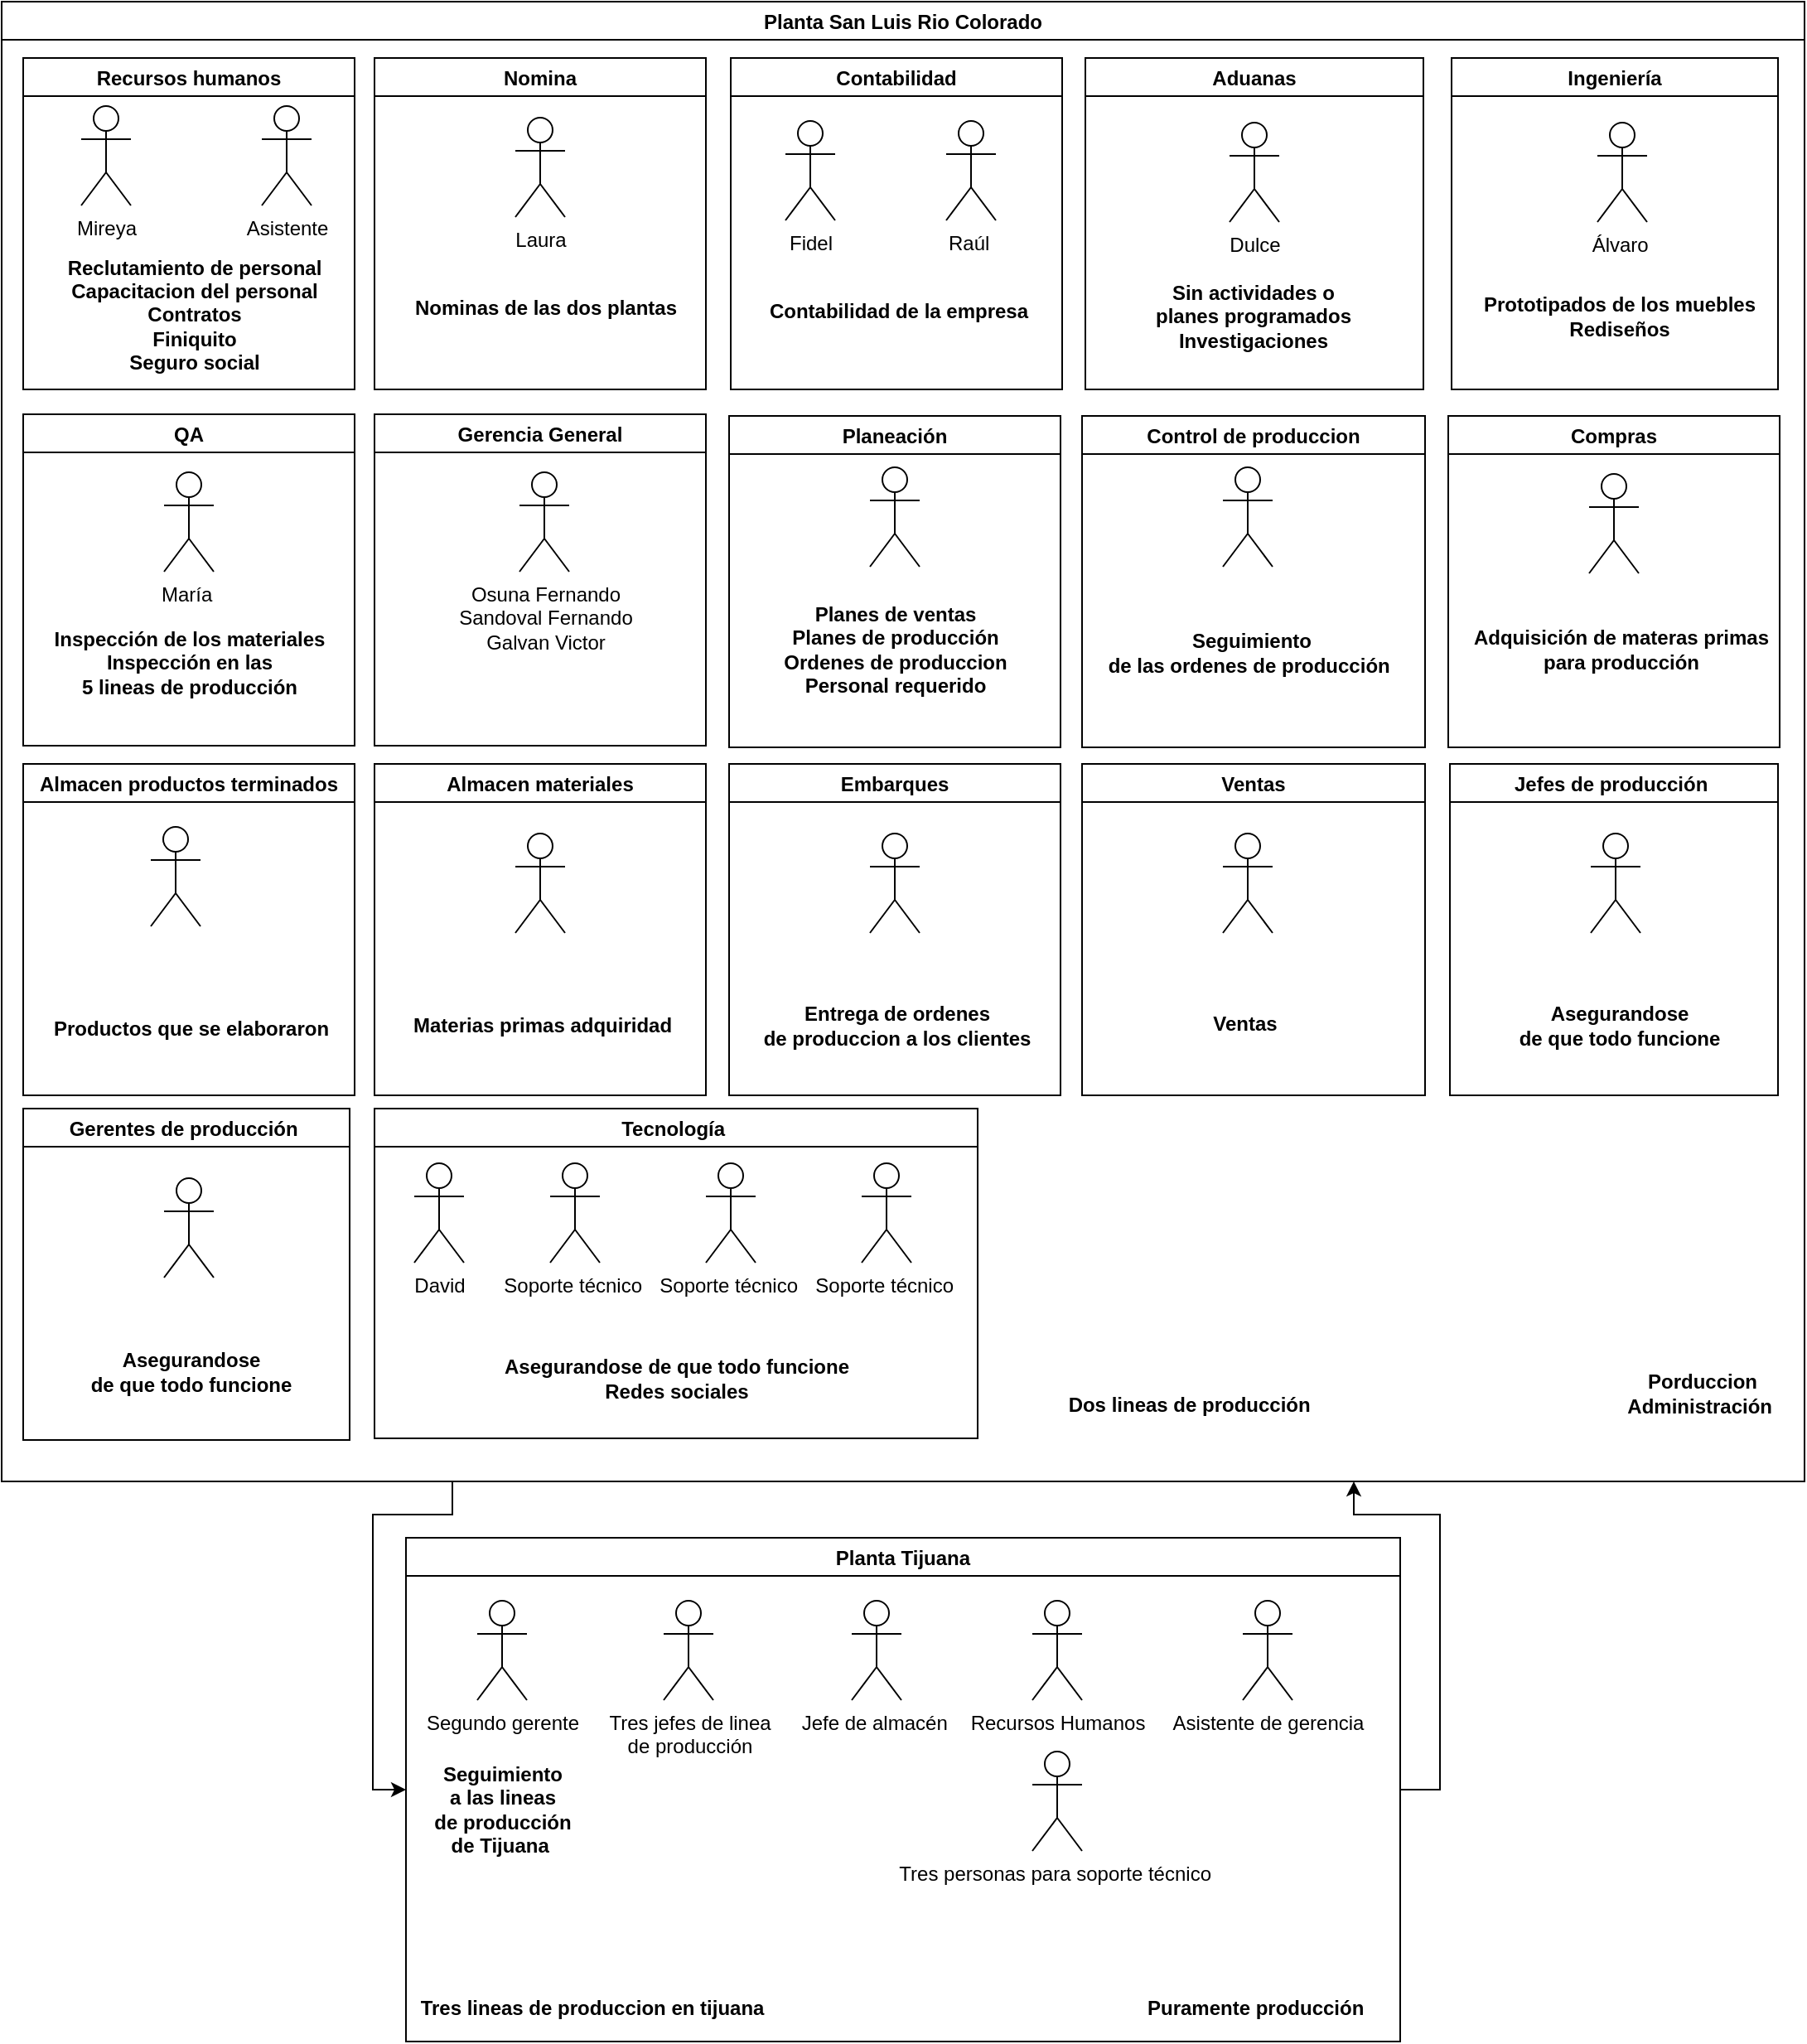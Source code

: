 <mxfile version="16.5.1" type="device"><diagram id="2GfOnXtAme6El3QbkSGQ" name="Página-1"><mxGraphModel dx="770" dy="998" grid="0" gridSize="10" guides="1" tooltips="1" connect="1" arrows="1" fold="1" page="1" pageScale="1" pageWidth="827" pageHeight="1169" math="0" shadow="0"><root><mxCell id="0"/><mxCell id="1" parent="0"/><mxCell id="Eqwr5n-x2cK7aP-_j9Wb-76" style="edgeStyle=orthogonalEdgeStyle;rounded=0;orthogonalLoop=1;jettySize=auto;html=1;exitX=0.25;exitY=1;exitDx=0;exitDy=0;entryX=0;entryY=0.5;entryDx=0;entryDy=0;" edge="1" parent="1" source="hTtmOFPJ6WPU-ZxyYtrE-2" target="hTtmOFPJ6WPU-ZxyYtrE-3"><mxGeometry relative="1" as="geometry"/></mxCell><mxCell id="Eqwr5n-x2cK7aP-_j9Wb-78" style="edgeStyle=orthogonalEdgeStyle;rounded=0;orthogonalLoop=1;jettySize=auto;html=1;exitX=0.75;exitY=1;exitDx=0;exitDy=0;entryX=1;entryY=0.5;entryDx=0;entryDy=0;startArrow=classic;startFill=1;endArrow=none;endFill=0;" edge="1" parent="1" source="hTtmOFPJ6WPU-ZxyYtrE-2" target="hTtmOFPJ6WPU-ZxyYtrE-3"><mxGeometry relative="1" as="geometry"><Array as="points"><mxPoint x="1657" y="930"/><mxPoint x="1709" y="930"/><mxPoint x="1709" y="1096"/></Array></mxGeometry></mxCell><mxCell id="hTtmOFPJ6WPU-ZxyYtrE-2" value="Planta San Luis Rio Colorado" style="swimlane;" parent="1" vertex="1"><mxGeometry x="841" y="17" width="1088" height="893" as="geometry"/></mxCell><mxCell id="hTtmOFPJ6WPU-ZxyYtrE-7" value="Aduanas" style="swimlane;startSize=23;" parent="hTtmOFPJ6WPU-ZxyYtrE-2" vertex="1"><mxGeometry x="654" y="34" width="204" height="200" as="geometry"/></mxCell><mxCell id="hTtmOFPJ6WPU-ZxyYtrE-34" value="Dulce" style="shape=umlActor;verticalLabelPosition=bottom;verticalAlign=top;html=1;outlineConnect=0;" parent="hTtmOFPJ6WPU-ZxyYtrE-7" vertex="1"><mxGeometry x="87" y="39" width="30" height="60" as="geometry"/></mxCell><mxCell id="Eqwr5n-x2cK7aP-_j9Wb-15" value="Sin actividades o &lt;br&gt;planes programados&lt;br&gt;Investigaciones" style="text;html=1;align=center;verticalAlign=middle;resizable=0;points=[];autosize=1;strokeColor=none;fillColor=none;fontStyle=1" vertex="1" parent="hTtmOFPJ6WPU-ZxyYtrE-7"><mxGeometry x="41" y="133" width="120" height="46" as="geometry"/></mxCell><mxCell id="hTtmOFPJ6WPU-ZxyYtrE-8" value="Recursos humanos" style="swimlane;startSize=23;" parent="hTtmOFPJ6WPU-ZxyYtrE-2" vertex="1"><mxGeometry x="13" y="34" width="200" height="200" as="geometry"/></mxCell><mxCell id="Eqwr5n-x2cK7aP-_j9Wb-4" value="Asistente" style="shape=umlActor;verticalLabelPosition=bottom;verticalAlign=top;html=1;outlineConnect=0;" vertex="1" parent="hTtmOFPJ6WPU-ZxyYtrE-8"><mxGeometry x="144" y="29" width="30" height="60" as="geometry"/></mxCell><mxCell id="Eqwr5n-x2cK7aP-_j9Wb-5" value="Reclutamiento de personal&lt;br&gt;Capacitacion del personal&lt;br&gt;Contratos&lt;br&gt;Finiquito&lt;br&gt;Seguro social" style="text;html=1;align=center;verticalAlign=middle;resizable=0;points=[];autosize=1;strokeColor=none;fillColor=none;fontStyle=1" vertex="1" parent="hTtmOFPJ6WPU-ZxyYtrE-8"><mxGeometry x="27" y="118" width="152" height="74" as="geometry"/></mxCell><mxCell id="hTtmOFPJ6WPU-ZxyYtrE-33" value="Mireya" style="shape=umlActor;verticalLabelPosition=bottom;verticalAlign=top;html=1;outlineConnect=0;" parent="hTtmOFPJ6WPU-ZxyYtrE-8" vertex="1"><mxGeometry x="35" y="29" width="30" height="60" as="geometry"/></mxCell><mxCell id="hTtmOFPJ6WPU-ZxyYtrE-9" value="Nomina" style="swimlane;startSize=23;" parent="hTtmOFPJ6WPU-ZxyYtrE-2" vertex="1"><mxGeometry x="225" y="34" width="200" height="200" as="geometry"/></mxCell><mxCell id="Eqwr5n-x2cK7aP-_j9Wb-10" value="Laura" style="shape=umlActor;verticalLabelPosition=bottom;verticalAlign=top;html=1;outlineConnect=0;" vertex="1" parent="hTtmOFPJ6WPU-ZxyYtrE-9"><mxGeometry x="85" y="36" width="30" height="60" as="geometry"/></mxCell><mxCell id="Eqwr5n-x2cK7aP-_j9Wb-11" value="Nominas de las dos plantas&lt;br&gt;" style="text;html=1;align=center;verticalAlign=middle;resizable=0;points=[];autosize=1;strokeColor=none;fillColor=none;fontStyle=1" vertex="1" parent="hTtmOFPJ6WPU-ZxyYtrE-9"><mxGeometry x="24" y="142" width="157" height="18" as="geometry"/></mxCell><mxCell id="hTtmOFPJ6WPU-ZxyYtrE-10" value="Contabilidad" style="swimlane;startSize=23;" parent="hTtmOFPJ6WPU-ZxyYtrE-2" vertex="1"><mxGeometry x="440" y="34" width="200" height="200" as="geometry"/></mxCell><mxCell id="Eqwr5n-x2cK7aP-_j9Wb-12" value="Raúl&amp;nbsp;" style="shape=umlActor;verticalLabelPosition=bottom;verticalAlign=top;html=1;outlineConnect=0;" vertex="1" parent="hTtmOFPJ6WPU-ZxyYtrE-10"><mxGeometry x="130" y="38" width="30" height="60" as="geometry"/></mxCell><mxCell id="Eqwr5n-x2cK7aP-_j9Wb-13" value="Contabilidad de la empresa" style="text;html=1;align=center;verticalAlign=middle;resizable=0;points=[];autosize=1;strokeColor=none;fillColor=none;fontStyle=1" vertex="1" parent="hTtmOFPJ6WPU-ZxyYtrE-10"><mxGeometry x="22.5" y="144" width="156" height="18" as="geometry"/></mxCell><mxCell id="Eqwr5n-x2cK7aP-_j9Wb-14" value="Fidel" style="shape=umlActor;verticalLabelPosition=bottom;verticalAlign=top;html=1;outlineConnect=0;" vertex="1" parent="hTtmOFPJ6WPU-ZxyYtrE-10"><mxGeometry x="33" y="38" width="30" height="60" as="geometry"/></mxCell><mxCell id="hTtmOFPJ6WPU-ZxyYtrE-12" value="Ingeniería" style="swimlane;startSize=23;" parent="hTtmOFPJ6WPU-ZxyYtrE-2" vertex="1"><mxGeometry x="875" y="34" width="197" height="200" as="geometry"/></mxCell><mxCell id="Eqwr5n-x2cK7aP-_j9Wb-16" value="Álvaro&amp;nbsp;" style="shape=umlActor;verticalLabelPosition=bottom;verticalAlign=top;html=1;outlineConnect=0;" vertex="1" parent="hTtmOFPJ6WPU-ZxyYtrE-12"><mxGeometry x="88" y="39" width="30" height="60" as="geometry"/></mxCell><mxCell id="Eqwr5n-x2cK7aP-_j9Wb-17" value="Prototipados de los muebles&lt;br&gt;Rediseños" style="text;html=1;align=center;verticalAlign=middle;resizable=0;points=[];autosize=1;strokeColor=none;fillColor=none;fontStyle=1" vertex="1" parent="hTtmOFPJ6WPU-ZxyYtrE-12"><mxGeometry x="20" y="140" width="161" height="32" as="geometry"/></mxCell><mxCell id="hTtmOFPJ6WPU-ZxyYtrE-13" value="QA" style="swimlane;startSize=23;" parent="hTtmOFPJ6WPU-ZxyYtrE-2" vertex="1"><mxGeometry x="13" y="249" width="200" height="200" as="geometry"/></mxCell><mxCell id="Eqwr5n-x2cK7aP-_j9Wb-18" value="María&amp;nbsp;" style="shape=umlActor;verticalLabelPosition=bottom;verticalAlign=top;html=1;outlineConnect=0;" vertex="1" parent="hTtmOFPJ6WPU-ZxyYtrE-13"><mxGeometry x="85" y="35" width="30" height="60" as="geometry"/></mxCell><mxCell id="Eqwr5n-x2cK7aP-_j9Wb-19" value="Inspección de los materiales&lt;br&gt;Inspección en las &lt;br&gt;5 lineas de producción" style="text;html=1;align=center;verticalAlign=middle;resizable=0;points=[];autosize=1;strokeColor=none;fillColor=none;container=1;fontStyle=1" vertex="1" parent="hTtmOFPJ6WPU-ZxyYtrE-13"><mxGeometry x="19.5" y="127" width="161" height="46" as="geometry"/></mxCell><mxCell id="hTtmOFPJ6WPU-ZxyYtrE-14" value="Gerencia General" style="swimlane;startSize=23;" parent="hTtmOFPJ6WPU-ZxyYtrE-2" vertex="1"><mxGeometry x="225" y="249" width="200" height="200" as="geometry"/></mxCell><mxCell id="Eqwr5n-x2cK7aP-_j9Wb-25" value="Osuna Fernando&lt;br&gt;Sandoval Fernando&lt;br&gt;Galvan Victor" style="shape=umlActor;verticalLabelPosition=bottom;verticalAlign=top;html=1;outlineConnect=0;" vertex="1" parent="hTtmOFPJ6WPU-ZxyYtrE-14"><mxGeometry x="87.5" y="35" width="30" height="60" as="geometry"/></mxCell><mxCell id="hTtmOFPJ6WPU-ZxyYtrE-15" value="Planeación" style="swimlane;startSize=23;" parent="hTtmOFPJ6WPU-ZxyYtrE-2" vertex="1"><mxGeometry x="439" y="250" width="200" height="200" as="geometry"/></mxCell><mxCell id="Eqwr5n-x2cK7aP-_j9Wb-27" value="" style="shape=umlActor;verticalLabelPosition=bottom;verticalAlign=top;html=1;outlineConnect=0;" vertex="1" parent="hTtmOFPJ6WPU-ZxyYtrE-15"><mxGeometry x="85" y="31" width="30" height="60" as="geometry"/></mxCell><mxCell id="Eqwr5n-x2cK7aP-_j9Wb-28" value="Planes de ventas&lt;br&gt;Planes de producción&lt;br&gt;Ordenes de produccion&lt;br&gt;Personal requerido&lt;br&gt;" style="text;html=1;align=center;verticalAlign=middle;resizable=0;points=[];autosize=1;strokeColor=none;fillColor=none;container=1;fontStyle=1" vertex="1" parent="hTtmOFPJ6WPU-ZxyYtrE-15"><mxGeometry x="32.5" y="111" width="135" height="60" as="geometry"/></mxCell><mxCell id="hTtmOFPJ6WPU-ZxyYtrE-16" value="Control de produccion" style="swimlane;startSize=23;" parent="hTtmOFPJ6WPU-ZxyYtrE-2" vertex="1"><mxGeometry x="652" y="250" width="207" height="200" as="geometry"/></mxCell><mxCell id="Eqwr5n-x2cK7aP-_j9Wb-29" value="Seguimiento &lt;br&gt;de las ordenes de producción&amp;nbsp;" style="text;html=1;align=center;verticalAlign=middle;resizable=0;points=[];autosize=1;strokeColor=none;fillColor=none;container=1;fontStyle=1" vertex="1" parent="hTtmOFPJ6WPU-ZxyYtrE-16"><mxGeometry x="16.5" y="127" width="171" height="32" as="geometry"/></mxCell><mxCell id="Eqwr5n-x2cK7aP-_j9Wb-30" value="" style="shape=umlActor;verticalLabelPosition=bottom;verticalAlign=top;html=1;outlineConnect=0;" vertex="1" parent="hTtmOFPJ6WPU-ZxyYtrE-16"><mxGeometry x="85" y="31" width="30" height="60" as="geometry"/></mxCell><mxCell id="hTtmOFPJ6WPU-ZxyYtrE-29" value="Compras" style="swimlane;startSize=23;" parent="hTtmOFPJ6WPU-ZxyYtrE-2" vertex="1"><mxGeometry x="873" y="250" width="200" height="200" as="geometry"/></mxCell><mxCell id="Eqwr5n-x2cK7aP-_j9Wb-33" value="" style="shape=umlActor;verticalLabelPosition=bottom;verticalAlign=top;html=1;outlineConnect=0;" vertex="1" parent="hTtmOFPJ6WPU-ZxyYtrE-29"><mxGeometry x="85" y="35" width="30" height="60" as="geometry"/></mxCell><mxCell id="Eqwr5n-x2cK7aP-_j9Wb-34" value="Adquisición de materas primas&lt;br&gt;para producción" style="text;html=1;align=center;verticalAlign=middle;resizable=0;points=[];autosize=1;strokeColor=none;fillColor=none;container=1;fontStyle=1" vertex="1" parent="hTtmOFPJ6WPU-ZxyYtrE-29"><mxGeometry x="16.5" y="125" width="174" height="32" as="geometry"/></mxCell><mxCell id="hTtmOFPJ6WPU-ZxyYtrE-30" value="Almacen productos terminados" style="swimlane;startSize=23;" parent="hTtmOFPJ6WPU-ZxyYtrE-2" vertex="1"><mxGeometry x="13" y="460" width="200" height="200" as="geometry"/></mxCell><mxCell id="Eqwr5n-x2cK7aP-_j9Wb-32" value="" style="shape=umlActor;verticalLabelPosition=bottom;verticalAlign=top;html=1;outlineConnect=0;" vertex="1" parent="hTtmOFPJ6WPU-ZxyYtrE-30"><mxGeometry x="77" y="38" width="30" height="60" as="geometry"/></mxCell><mxCell id="Eqwr5n-x2cK7aP-_j9Wb-35" value="Productos que se elaboraron" style="text;html=1;align=center;verticalAlign=middle;resizable=0;points=[];autosize=1;strokeColor=none;fillColor=none;container=1;fontStyle=1" vertex="1" parent="hTtmOFPJ6WPU-ZxyYtrE-30"><mxGeometry x="18.5" y="151" width="164" height="18" as="geometry"/></mxCell><mxCell id="hTtmOFPJ6WPU-ZxyYtrE-31" value="Almacen materiales" style="swimlane;startSize=23;" parent="hTtmOFPJ6WPU-ZxyYtrE-2" vertex="1"><mxGeometry x="225" y="460" width="200" height="200" as="geometry"/></mxCell><mxCell id="Eqwr5n-x2cK7aP-_j9Wb-31" value="" style="shape=umlActor;verticalLabelPosition=bottom;verticalAlign=top;html=1;outlineConnect=0;" vertex="1" parent="hTtmOFPJ6WPU-ZxyYtrE-31"><mxGeometry x="85" y="42" width="30" height="60" as="geometry"/></mxCell><mxCell id="Eqwr5n-x2cK7aP-_j9Wb-36" value="Materias primas adquiridad" style="text;html=1;align=center;verticalAlign=middle;resizable=0;points=[];autosize=1;strokeColor=none;fillColor=none;container=1;fontStyle=1" vertex="1" parent="hTtmOFPJ6WPU-ZxyYtrE-31"><mxGeometry x="23" y="149" width="155" height="18" as="geometry"/></mxCell><mxCell id="Eqwr5n-x2cK7aP-_j9Wb-24" value="Dos lineas de producción&amp;nbsp;" style="text;html=1;align=center;verticalAlign=middle;resizable=0;points=[];autosize=1;strokeColor=none;fillColor=none;fontStyle=1" vertex="1" parent="hTtmOFPJ6WPU-ZxyYtrE-2"><mxGeometry x="644" y="838" width="148" height="18" as="geometry"/></mxCell><mxCell id="Eqwr5n-x2cK7aP-_j9Wb-41" value="Embarques" style="swimlane;startSize=23;" vertex="1" parent="hTtmOFPJ6WPU-ZxyYtrE-2"><mxGeometry x="439" y="460" width="200" height="200" as="geometry"/></mxCell><mxCell id="Eqwr5n-x2cK7aP-_j9Wb-42" value="" style="shape=umlActor;verticalLabelPosition=bottom;verticalAlign=top;html=1;outlineConnect=0;" vertex="1" parent="Eqwr5n-x2cK7aP-_j9Wb-41"><mxGeometry x="85" y="42" width="30" height="60" as="geometry"/></mxCell><mxCell id="Eqwr5n-x2cK7aP-_j9Wb-43" value="Entrega de ordenes &lt;br&gt;de produccion a los clientes" style="text;html=1;align=center;verticalAlign=middle;resizable=0;points=[];autosize=1;strokeColor=none;fillColor=none;container=1;fontStyle=1" vertex="1" parent="Eqwr5n-x2cK7aP-_j9Wb-41"><mxGeometry x="22" y="142" width="158" height="32" as="geometry"/></mxCell><mxCell id="Eqwr5n-x2cK7aP-_j9Wb-44" value="Ventas" style="swimlane;startSize=23;" vertex="1" parent="hTtmOFPJ6WPU-ZxyYtrE-2"><mxGeometry x="652" y="460" width="207" height="200" as="geometry"/></mxCell><mxCell id="Eqwr5n-x2cK7aP-_j9Wb-45" value="" style="shape=umlActor;verticalLabelPosition=bottom;verticalAlign=top;html=1;outlineConnect=0;" vertex="1" parent="Eqwr5n-x2cK7aP-_j9Wb-44"><mxGeometry x="85" y="42" width="30" height="60" as="geometry"/></mxCell><mxCell id="Eqwr5n-x2cK7aP-_j9Wb-46" value="Ventas" style="text;html=1;align=center;verticalAlign=middle;resizable=0;points=[];autosize=1;strokeColor=none;fillColor=none;container=1;fontStyle=1" vertex="1" parent="Eqwr5n-x2cK7aP-_j9Wb-44"><mxGeometry x="74" y="148" width="48" height="18" as="geometry"/></mxCell><mxCell id="Eqwr5n-x2cK7aP-_j9Wb-47" value="Jefes de producción " style="swimlane;startSize=23;" vertex="1" parent="hTtmOFPJ6WPU-ZxyYtrE-2"><mxGeometry x="874" y="460" width="198" height="200" as="geometry"/></mxCell><mxCell id="Eqwr5n-x2cK7aP-_j9Wb-48" value="" style="shape=umlActor;verticalLabelPosition=bottom;verticalAlign=top;html=1;outlineConnect=0;" vertex="1" parent="Eqwr5n-x2cK7aP-_j9Wb-47"><mxGeometry x="85" y="42" width="30" height="60" as="geometry"/></mxCell><mxCell id="Eqwr5n-x2cK7aP-_j9Wb-49" value="Asegurandose &lt;br&gt;de que todo funcione" style="text;html=1;align=center;verticalAlign=middle;resizable=0;points=[];autosize=1;strokeColor=none;fillColor=none;container=1;fontStyle=1" vertex="1" parent="Eqwr5n-x2cK7aP-_j9Wb-47"><mxGeometry x="41" y="142" width="122" height="32" as="geometry"/></mxCell><mxCell id="Eqwr5n-x2cK7aP-_j9Wb-50" value="Gerentes de producción " style="swimlane;startSize=23;" vertex="1" parent="hTtmOFPJ6WPU-ZxyYtrE-2"><mxGeometry x="13" y="668" width="197" height="200" as="geometry"/></mxCell><mxCell id="Eqwr5n-x2cK7aP-_j9Wb-51" value="" style="shape=umlActor;verticalLabelPosition=bottom;verticalAlign=top;html=1;outlineConnect=0;" vertex="1" parent="Eqwr5n-x2cK7aP-_j9Wb-50"><mxGeometry x="85" y="42" width="30" height="60" as="geometry"/></mxCell><mxCell id="Eqwr5n-x2cK7aP-_j9Wb-53" value="Asegurandose &lt;br&gt;de que todo funcione" style="text;html=1;align=center;verticalAlign=middle;resizable=0;points=[];autosize=1;strokeColor=none;fillColor=none;container=1;fontStyle=1" vertex="1" parent="Eqwr5n-x2cK7aP-_j9Wb-50"><mxGeometry x="40" y="143" width="122" height="32" as="geometry"/></mxCell><mxCell id="Eqwr5n-x2cK7aP-_j9Wb-60" value="Porduccion&lt;br&gt;Administración&amp;nbsp;" style="text;html=1;align=center;verticalAlign=middle;resizable=0;points=[];autosize=1;strokeColor=none;fillColor=none;fontStyle=1" vertex="1" parent="hTtmOFPJ6WPU-ZxyYtrE-2"><mxGeometry x="980" y="824" width="92" height="32" as="geometry"/></mxCell><mxCell id="Eqwr5n-x2cK7aP-_j9Wb-66" value="Tecnología " style="swimlane;startSize=23;" vertex="1" parent="hTtmOFPJ6WPU-ZxyYtrE-2"><mxGeometry x="225" y="668" width="364" height="199" as="geometry"/></mxCell><mxCell id="Eqwr5n-x2cK7aP-_j9Wb-67" value="David" style="shape=umlActor;verticalLabelPosition=bottom;verticalAlign=top;html=1;outlineConnect=0;" vertex="1" parent="Eqwr5n-x2cK7aP-_j9Wb-66"><mxGeometry x="24" y="33" width="30" height="60" as="geometry"/></mxCell><mxCell id="Eqwr5n-x2cK7aP-_j9Wb-68" value="Asegurandose de que todo funcione&lt;br&gt;Redes sociales" style="text;html=1;align=center;verticalAlign=middle;resizable=0;points=[];autosize=1;strokeColor=none;fillColor=none;container=1;fontStyle=1" vertex="1" parent="Eqwr5n-x2cK7aP-_j9Wb-66"><mxGeometry x="80.5" y="147" width="203" height="32" as="geometry"/></mxCell><mxCell id="Eqwr5n-x2cK7aP-_j9Wb-70" value="Soporte técnico&amp;nbsp;" style="shape=umlActor;verticalLabelPosition=bottom;verticalAlign=top;html=1;outlineConnect=0;" vertex="1" parent="Eqwr5n-x2cK7aP-_j9Wb-66"><mxGeometry x="200" y="33" width="30" height="60" as="geometry"/></mxCell><mxCell id="Eqwr5n-x2cK7aP-_j9Wb-71" value="Soporte técnico&amp;nbsp;" style="shape=umlActor;verticalLabelPosition=bottom;verticalAlign=top;html=1;outlineConnect=0;" vertex="1" parent="Eqwr5n-x2cK7aP-_j9Wb-66"><mxGeometry x="106" y="33" width="30" height="60" as="geometry"/></mxCell><mxCell id="Eqwr5n-x2cK7aP-_j9Wb-72" value="Soporte técnico&amp;nbsp;" style="shape=umlActor;verticalLabelPosition=bottom;verticalAlign=top;html=1;outlineConnect=0;" vertex="1" parent="Eqwr5n-x2cK7aP-_j9Wb-66"><mxGeometry x="294" y="33" width="30" height="60" as="geometry"/></mxCell><mxCell id="hTtmOFPJ6WPU-ZxyYtrE-3" value="Planta Tijuana" style="swimlane;" parent="1" vertex="1"><mxGeometry x="1085" y="944" width="600" height="304" as="geometry"><mxRectangle x="500" y="997" width="185" height="23" as="alternateBounds"/></mxGeometry></mxCell><mxCell id="Eqwr5n-x2cK7aP-_j9Wb-23" value="Tres lineas de produccion en tijuana" style="text;html=1;align=center;verticalAlign=middle;resizable=0;points=[];autosize=1;strokeColor=none;fillColor=none;fontStyle=1" vertex="1" parent="hTtmOFPJ6WPU-ZxyYtrE-3"><mxGeometry x="10" y="275" width="203" height="18" as="geometry"/></mxCell><mxCell id="Eqwr5n-x2cK7aP-_j9Wb-54" value="Segundo gerente" style="shape=umlActor;verticalLabelPosition=bottom;verticalAlign=top;html=1;outlineConnect=0;" vertex="1" parent="hTtmOFPJ6WPU-ZxyYtrE-3"><mxGeometry x="43" y="38" width="30" height="60" as="geometry"/></mxCell><mxCell id="Eqwr5n-x2cK7aP-_j9Wb-58" value="Seguimiento &lt;br&gt;a las lineas &lt;br&gt;de producción &lt;br&gt;de Tijuana&amp;nbsp;" style="text;html=1;align=center;verticalAlign=middle;resizable=0;points=[];autosize=1;strokeColor=none;fillColor=none;fontStyle=1" vertex="1" parent="hTtmOFPJ6WPU-ZxyYtrE-3"><mxGeometry x="15.5" y="134" width="85" height="60" as="geometry"/></mxCell><mxCell id="Eqwr5n-x2cK7aP-_j9Wb-59" value="Puramente producción&amp;nbsp;" style="text;html=1;align=center;verticalAlign=middle;resizable=0;points=[];autosize=1;strokeColor=none;fillColor=none;fontStyle=1" vertex="1" parent="hTtmOFPJ6WPU-ZxyYtrE-3"><mxGeometry x="447" y="275" width="134" height="18" as="geometry"/></mxCell><mxCell id="Eqwr5n-x2cK7aP-_j9Wb-61" value="Tres jefes de linea&lt;br&gt;&amp;nbsp;de producción&amp;nbsp;" style="shape=umlActor;verticalLabelPosition=bottom;verticalAlign=top;html=1;outlineConnect=0;" vertex="1" parent="hTtmOFPJ6WPU-ZxyYtrE-3"><mxGeometry x="155.5" y="38" width="30" height="60" as="geometry"/></mxCell><mxCell id="Eqwr5n-x2cK7aP-_j9Wb-62" value="Jefe de almacén&amp;nbsp;" style="shape=umlActor;verticalLabelPosition=bottom;verticalAlign=top;html=1;outlineConnect=0;" vertex="1" parent="hTtmOFPJ6WPU-ZxyYtrE-3"><mxGeometry x="269" y="38" width="30" height="60" as="geometry"/></mxCell><mxCell id="Eqwr5n-x2cK7aP-_j9Wb-63" value="Recursos Humanos" style="shape=umlActor;verticalLabelPosition=bottom;verticalAlign=top;html=1;outlineConnect=0;" vertex="1" parent="hTtmOFPJ6WPU-ZxyYtrE-3"><mxGeometry x="378" y="38" width="30" height="60" as="geometry"/></mxCell><mxCell id="Eqwr5n-x2cK7aP-_j9Wb-64" value="Asistente de gerencia" style="shape=umlActor;verticalLabelPosition=bottom;verticalAlign=top;html=1;outlineConnect=0;" vertex="1" parent="hTtmOFPJ6WPU-ZxyYtrE-3"><mxGeometry x="505" y="38" width="30" height="60" as="geometry"/></mxCell><mxCell id="Eqwr5n-x2cK7aP-_j9Wb-73" value="Tres personas para soporte técnico&amp;nbsp;" style="shape=umlActor;verticalLabelPosition=bottom;verticalAlign=top;html=1;outlineConnect=0;" vertex="1" parent="hTtmOFPJ6WPU-ZxyYtrE-3"><mxGeometry x="378" y="129" width="30" height="60" as="geometry"/></mxCell></root></mxGraphModel></diagram></mxfile>